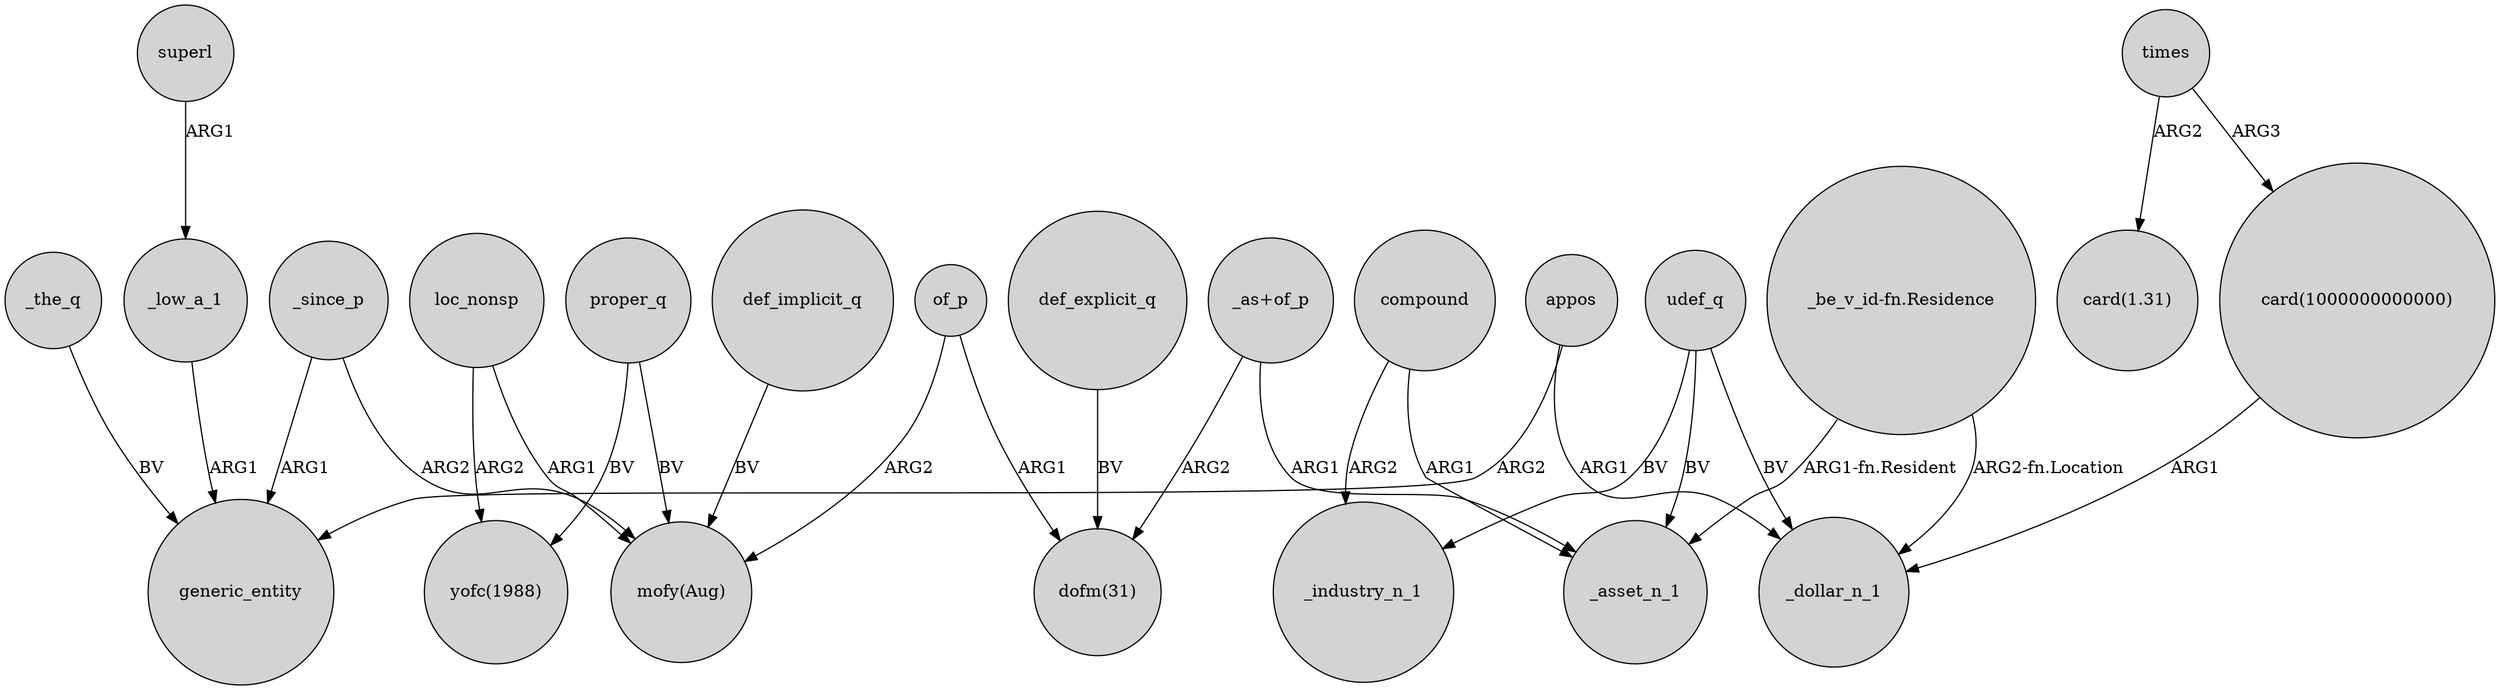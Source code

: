 digraph {
	node [shape=circle style=filled]
	superl -> _low_a_1 [label=ARG1]
	times -> "card(1000000000000)" [label=ARG3]
	compound -> _industry_n_1 [label=ARG2]
	_since_p -> generic_entity [label=ARG1]
	proper_q -> "mofy(Aug)" [label=BV]
	of_p -> "dofm(31)" [label=ARG1]
	udef_q -> _asset_n_1 [label=BV]
	loc_nonsp -> "mofy(Aug)" [label=ARG1]
	_since_p -> "mofy(Aug)" [label=ARG2]
	times -> "card(1.31)" [label=ARG2]
	"card(1000000000000)" -> _dollar_n_1 [label=ARG1]
	of_p -> "mofy(Aug)" [label=ARG2]
	_low_a_1 -> generic_entity [label=ARG1]
	"_as+of_p" -> _asset_n_1 [label=ARG1]
	appos -> generic_entity [label=ARG2]
	udef_q -> _dollar_n_1 [label=BV]
	_the_q -> generic_entity [label=BV]
	def_implicit_q -> "mofy(Aug)" [label=BV]
	compound -> _asset_n_1 [label=ARG1]
	proper_q -> "yofc(1988)" [label=BV]
	def_explicit_q -> "dofm(31)" [label=BV]
	"_be_v_id-fn.Residence" -> _asset_n_1 [label="ARG1-fn.Resident"]
	udef_q -> _industry_n_1 [label=BV]
	"_be_v_id-fn.Residence" -> _dollar_n_1 [label="ARG2-fn.Location"]
	"_as+of_p" -> "dofm(31)" [label=ARG2]
	loc_nonsp -> "yofc(1988)" [label=ARG2]
	appos -> _dollar_n_1 [label=ARG1]
}
